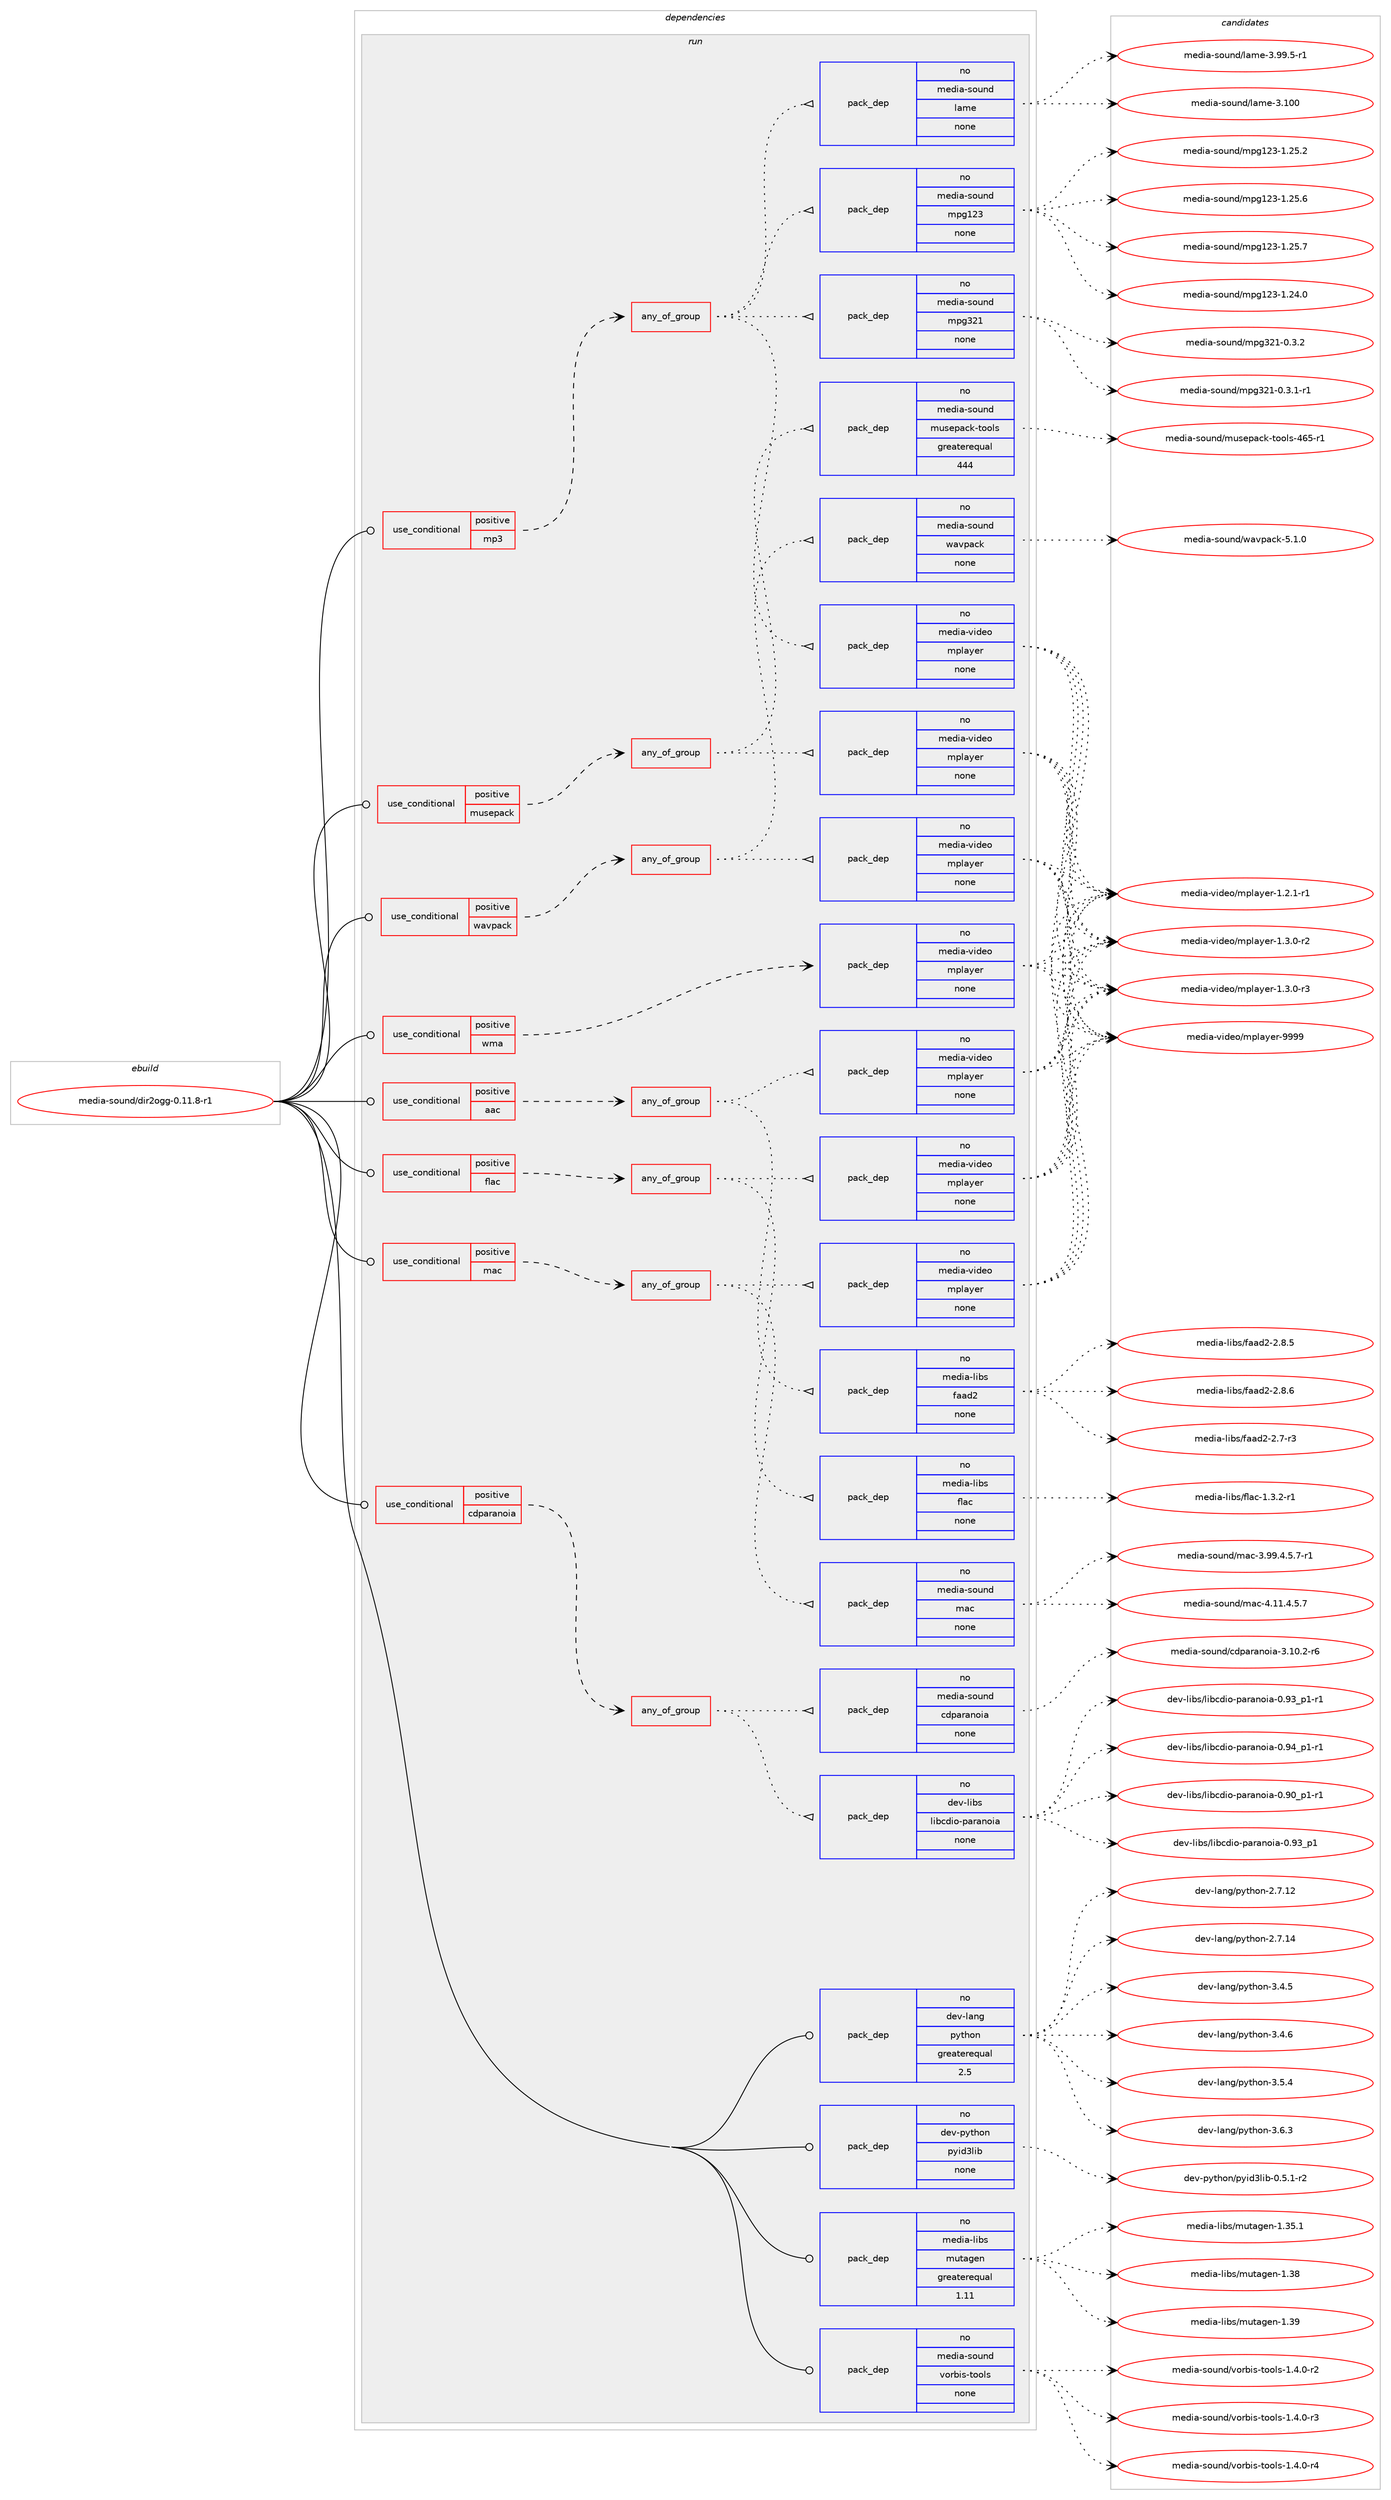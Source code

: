digraph prolog {

# *************
# Graph options
# *************

newrank=true;
concentrate=true;
compound=true;
graph [rankdir=LR,fontname=Helvetica,fontsize=10,ranksep=1.5];#, ranksep=2.5, nodesep=0.2];
edge  [arrowhead=vee];
node  [fontname=Helvetica,fontsize=10];

# **********
# The ebuild
# **********

subgraph cluster_leftcol {
color=gray;
rank=same;
label=<<i>ebuild</i>>;
id [label="media-sound/dir2ogg-0.11.8-r1", color=red, width=4, href="../media-sound/dir2ogg-0.11.8-r1.svg"];
}

# ****************
# The dependencies
# ****************

subgraph cluster_midcol {
color=gray;
label=<<i>dependencies</i>>;
subgraph cluster_compile {
fillcolor="#eeeeee";
style=filled;
label=<<i>compile</i>>;
}
subgraph cluster_compileandrun {
fillcolor="#eeeeee";
style=filled;
label=<<i>compile and run</i>>;
}
subgraph cluster_run {
fillcolor="#eeeeee";
style=filled;
label=<<i>run</i>>;
subgraph cond93256 {
dependency380250 [label=<<TABLE BORDER="0" CELLBORDER="1" CELLSPACING="0" CELLPADDING="4"><TR><TD ROWSPAN="3" CELLPADDING="10">use_conditional</TD></TR><TR><TD>positive</TD></TR><TR><TD>aac</TD></TR></TABLE>>, shape=none, color=red];
subgraph any5944 {
dependency380251 [label=<<TABLE BORDER="0" CELLBORDER="1" CELLSPACING="0" CELLPADDING="4"><TR><TD CELLPADDING="10">any_of_group</TD></TR></TABLE>>, shape=none, color=red];subgraph pack280889 {
dependency380252 [label=<<TABLE BORDER="0" CELLBORDER="1" CELLSPACING="0" CELLPADDING="4" WIDTH="220"><TR><TD ROWSPAN="6" CELLPADDING="30">pack_dep</TD></TR><TR><TD WIDTH="110">no</TD></TR><TR><TD>media-libs</TD></TR><TR><TD>faad2</TD></TR><TR><TD>none</TD></TR><TR><TD></TD></TR></TABLE>>, shape=none, color=blue];
}
dependency380251:e -> dependency380252:w [weight=20,style="dotted",arrowhead="oinv"];
subgraph pack280890 {
dependency380253 [label=<<TABLE BORDER="0" CELLBORDER="1" CELLSPACING="0" CELLPADDING="4" WIDTH="220"><TR><TD ROWSPAN="6" CELLPADDING="30">pack_dep</TD></TR><TR><TD WIDTH="110">no</TD></TR><TR><TD>media-video</TD></TR><TR><TD>mplayer</TD></TR><TR><TD>none</TD></TR><TR><TD></TD></TR></TABLE>>, shape=none, color=blue];
}
dependency380251:e -> dependency380253:w [weight=20,style="dotted",arrowhead="oinv"];
}
dependency380250:e -> dependency380251:w [weight=20,style="dashed",arrowhead="vee"];
}
id:e -> dependency380250:w [weight=20,style="solid",arrowhead="odot"];
subgraph cond93257 {
dependency380254 [label=<<TABLE BORDER="0" CELLBORDER="1" CELLSPACING="0" CELLPADDING="4"><TR><TD ROWSPAN="3" CELLPADDING="10">use_conditional</TD></TR><TR><TD>positive</TD></TR><TR><TD>cdparanoia</TD></TR></TABLE>>, shape=none, color=red];
subgraph any5945 {
dependency380255 [label=<<TABLE BORDER="0" CELLBORDER="1" CELLSPACING="0" CELLPADDING="4"><TR><TD CELLPADDING="10">any_of_group</TD></TR></TABLE>>, shape=none, color=red];subgraph pack280891 {
dependency380256 [label=<<TABLE BORDER="0" CELLBORDER="1" CELLSPACING="0" CELLPADDING="4" WIDTH="220"><TR><TD ROWSPAN="6" CELLPADDING="30">pack_dep</TD></TR><TR><TD WIDTH="110">no</TD></TR><TR><TD>dev-libs</TD></TR><TR><TD>libcdio-paranoia</TD></TR><TR><TD>none</TD></TR><TR><TD></TD></TR></TABLE>>, shape=none, color=blue];
}
dependency380255:e -> dependency380256:w [weight=20,style="dotted",arrowhead="oinv"];
subgraph pack280892 {
dependency380257 [label=<<TABLE BORDER="0" CELLBORDER="1" CELLSPACING="0" CELLPADDING="4" WIDTH="220"><TR><TD ROWSPAN="6" CELLPADDING="30">pack_dep</TD></TR><TR><TD WIDTH="110">no</TD></TR><TR><TD>media-sound</TD></TR><TR><TD>cdparanoia</TD></TR><TR><TD>none</TD></TR><TR><TD></TD></TR></TABLE>>, shape=none, color=blue];
}
dependency380255:e -> dependency380257:w [weight=20,style="dotted",arrowhead="oinv"];
}
dependency380254:e -> dependency380255:w [weight=20,style="dashed",arrowhead="vee"];
}
id:e -> dependency380254:w [weight=20,style="solid",arrowhead="odot"];
subgraph cond93258 {
dependency380258 [label=<<TABLE BORDER="0" CELLBORDER="1" CELLSPACING="0" CELLPADDING="4"><TR><TD ROWSPAN="3" CELLPADDING="10">use_conditional</TD></TR><TR><TD>positive</TD></TR><TR><TD>flac</TD></TR></TABLE>>, shape=none, color=red];
subgraph any5946 {
dependency380259 [label=<<TABLE BORDER="0" CELLBORDER="1" CELLSPACING="0" CELLPADDING="4"><TR><TD CELLPADDING="10">any_of_group</TD></TR></TABLE>>, shape=none, color=red];subgraph pack280893 {
dependency380260 [label=<<TABLE BORDER="0" CELLBORDER="1" CELLSPACING="0" CELLPADDING="4" WIDTH="220"><TR><TD ROWSPAN="6" CELLPADDING="30">pack_dep</TD></TR><TR><TD WIDTH="110">no</TD></TR><TR><TD>media-libs</TD></TR><TR><TD>flac</TD></TR><TR><TD>none</TD></TR><TR><TD></TD></TR></TABLE>>, shape=none, color=blue];
}
dependency380259:e -> dependency380260:w [weight=20,style="dotted",arrowhead="oinv"];
subgraph pack280894 {
dependency380261 [label=<<TABLE BORDER="0" CELLBORDER="1" CELLSPACING="0" CELLPADDING="4" WIDTH="220"><TR><TD ROWSPAN="6" CELLPADDING="30">pack_dep</TD></TR><TR><TD WIDTH="110">no</TD></TR><TR><TD>media-video</TD></TR><TR><TD>mplayer</TD></TR><TR><TD>none</TD></TR><TR><TD></TD></TR></TABLE>>, shape=none, color=blue];
}
dependency380259:e -> dependency380261:w [weight=20,style="dotted",arrowhead="oinv"];
}
dependency380258:e -> dependency380259:w [weight=20,style="dashed",arrowhead="vee"];
}
id:e -> dependency380258:w [weight=20,style="solid",arrowhead="odot"];
subgraph cond93259 {
dependency380262 [label=<<TABLE BORDER="0" CELLBORDER="1" CELLSPACING="0" CELLPADDING="4"><TR><TD ROWSPAN="3" CELLPADDING="10">use_conditional</TD></TR><TR><TD>positive</TD></TR><TR><TD>mac</TD></TR></TABLE>>, shape=none, color=red];
subgraph any5947 {
dependency380263 [label=<<TABLE BORDER="0" CELLBORDER="1" CELLSPACING="0" CELLPADDING="4"><TR><TD CELLPADDING="10">any_of_group</TD></TR></TABLE>>, shape=none, color=red];subgraph pack280895 {
dependency380264 [label=<<TABLE BORDER="0" CELLBORDER="1" CELLSPACING="0" CELLPADDING="4" WIDTH="220"><TR><TD ROWSPAN="6" CELLPADDING="30">pack_dep</TD></TR><TR><TD WIDTH="110">no</TD></TR><TR><TD>media-sound</TD></TR><TR><TD>mac</TD></TR><TR><TD>none</TD></TR><TR><TD></TD></TR></TABLE>>, shape=none, color=blue];
}
dependency380263:e -> dependency380264:w [weight=20,style="dotted",arrowhead="oinv"];
subgraph pack280896 {
dependency380265 [label=<<TABLE BORDER="0" CELLBORDER="1" CELLSPACING="0" CELLPADDING="4" WIDTH="220"><TR><TD ROWSPAN="6" CELLPADDING="30">pack_dep</TD></TR><TR><TD WIDTH="110">no</TD></TR><TR><TD>media-video</TD></TR><TR><TD>mplayer</TD></TR><TR><TD>none</TD></TR><TR><TD></TD></TR></TABLE>>, shape=none, color=blue];
}
dependency380263:e -> dependency380265:w [weight=20,style="dotted",arrowhead="oinv"];
}
dependency380262:e -> dependency380263:w [weight=20,style="dashed",arrowhead="vee"];
}
id:e -> dependency380262:w [weight=20,style="solid",arrowhead="odot"];
subgraph cond93260 {
dependency380266 [label=<<TABLE BORDER="0" CELLBORDER="1" CELLSPACING="0" CELLPADDING="4"><TR><TD ROWSPAN="3" CELLPADDING="10">use_conditional</TD></TR><TR><TD>positive</TD></TR><TR><TD>mp3</TD></TR></TABLE>>, shape=none, color=red];
subgraph any5948 {
dependency380267 [label=<<TABLE BORDER="0" CELLBORDER="1" CELLSPACING="0" CELLPADDING="4"><TR><TD CELLPADDING="10">any_of_group</TD></TR></TABLE>>, shape=none, color=red];subgraph pack280897 {
dependency380268 [label=<<TABLE BORDER="0" CELLBORDER="1" CELLSPACING="0" CELLPADDING="4" WIDTH="220"><TR><TD ROWSPAN="6" CELLPADDING="30">pack_dep</TD></TR><TR><TD WIDTH="110">no</TD></TR><TR><TD>media-sound</TD></TR><TR><TD>mpg123</TD></TR><TR><TD>none</TD></TR><TR><TD></TD></TR></TABLE>>, shape=none, color=blue];
}
dependency380267:e -> dependency380268:w [weight=20,style="dotted",arrowhead="oinv"];
subgraph pack280898 {
dependency380269 [label=<<TABLE BORDER="0" CELLBORDER="1" CELLSPACING="0" CELLPADDING="4" WIDTH="220"><TR><TD ROWSPAN="6" CELLPADDING="30">pack_dep</TD></TR><TR><TD WIDTH="110">no</TD></TR><TR><TD>media-sound</TD></TR><TR><TD>lame</TD></TR><TR><TD>none</TD></TR><TR><TD></TD></TR></TABLE>>, shape=none, color=blue];
}
dependency380267:e -> dependency380269:w [weight=20,style="dotted",arrowhead="oinv"];
subgraph pack280899 {
dependency380270 [label=<<TABLE BORDER="0" CELLBORDER="1" CELLSPACING="0" CELLPADDING="4" WIDTH="220"><TR><TD ROWSPAN="6" CELLPADDING="30">pack_dep</TD></TR><TR><TD WIDTH="110">no</TD></TR><TR><TD>media-video</TD></TR><TR><TD>mplayer</TD></TR><TR><TD>none</TD></TR><TR><TD></TD></TR></TABLE>>, shape=none, color=blue];
}
dependency380267:e -> dependency380270:w [weight=20,style="dotted",arrowhead="oinv"];
subgraph pack280900 {
dependency380271 [label=<<TABLE BORDER="0" CELLBORDER="1" CELLSPACING="0" CELLPADDING="4" WIDTH="220"><TR><TD ROWSPAN="6" CELLPADDING="30">pack_dep</TD></TR><TR><TD WIDTH="110">no</TD></TR><TR><TD>media-sound</TD></TR><TR><TD>mpg321</TD></TR><TR><TD>none</TD></TR><TR><TD></TD></TR></TABLE>>, shape=none, color=blue];
}
dependency380267:e -> dependency380271:w [weight=20,style="dotted",arrowhead="oinv"];
}
dependency380266:e -> dependency380267:w [weight=20,style="dashed",arrowhead="vee"];
}
id:e -> dependency380266:w [weight=20,style="solid",arrowhead="odot"];
subgraph cond93261 {
dependency380272 [label=<<TABLE BORDER="0" CELLBORDER="1" CELLSPACING="0" CELLPADDING="4"><TR><TD ROWSPAN="3" CELLPADDING="10">use_conditional</TD></TR><TR><TD>positive</TD></TR><TR><TD>musepack</TD></TR></TABLE>>, shape=none, color=red];
subgraph any5949 {
dependency380273 [label=<<TABLE BORDER="0" CELLBORDER="1" CELLSPACING="0" CELLPADDING="4"><TR><TD CELLPADDING="10">any_of_group</TD></TR></TABLE>>, shape=none, color=red];subgraph pack280901 {
dependency380274 [label=<<TABLE BORDER="0" CELLBORDER="1" CELLSPACING="0" CELLPADDING="4" WIDTH="220"><TR><TD ROWSPAN="6" CELLPADDING="30">pack_dep</TD></TR><TR><TD WIDTH="110">no</TD></TR><TR><TD>media-sound</TD></TR><TR><TD>musepack-tools</TD></TR><TR><TD>greaterequal</TD></TR><TR><TD>444</TD></TR></TABLE>>, shape=none, color=blue];
}
dependency380273:e -> dependency380274:w [weight=20,style="dotted",arrowhead="oinv"];
subgraph pack280902 {
dependency380275 [label=<<TABLE BORDER="0" CELLBORDER="1" CELLSPACING="0" CELLPADDING="4" WIDTH="220"><TR><TD ROWSPAN="6" CELLPADDING="30">pack_dep</TD></TR><TR><TD WIDTH="110">no</TD></TR><TR><TD>media-video</TD></TR><TR><TD>mplayer</TD></TR><TR><TD>none</TD></TR><TR><TD></TD></TR></TABLE>>, shape=none, color=blue];
}
dependency380273:e -> dependency380275:w [weight=20,style="dotted",arrowhead="oinv"];
}
dependency380272:e -> dependency380273:w [weight=20,style="dashed",arrowhead="vee"];
}
id:e -> dependency380272:w [weight=20,style="solid",arrowhead="odot"];
subgraph cond93262 {
dependency380276 [label=<<TABLE BORDER="0" CELLBORDER="1" CELLSPACING="0" CELLPADDING="4"><TR><TD ROWSPAN="3" CELLPADDING="10">use_conditional</TD></TR><TR><TD>positive</TD></TR><TR><TD>wavpack</TD></TR></TABLE>>, shape=none, color=red];
subgraph any5950 {
dependency380277 [label=<<TABLE BORDER="0" CELLBORDER="1" CELLSPACING="0" CELLPADDING="4"><TR><TD CELLPADDING="10">any_of_group</TD></TR></TABLE>>, shape=none, color=red];subgraph pack280903 {
dependency380278 [label=<<TABLE BORDER="0" CELLBORDER="1" CELLSPACING="0" CELLPADDING="4" WIDTH="220"><TR><TD ROWSPAN="6" CELLPADDING="30">pack_dep</TD></TR><TR><TD WIDTH="110">no</TD></TR><TR><TD>media-sound</TD></TR><TR><TD>wavpack</TD></TR><TR><TD>none</TD></TR><TR><TD></TD></TR></TABLE>>, shape=none, color=blue];
}
dependency380277:e -> dependency380278:w [weight=20,style="dotted",arrowhead="oinv"];
subgraph pack280904 {
dependency380279 [label=<<TABLE BORDER="0" CELLBORDER="1" CELLSPACING="0" CELLPADDING="4" WIDTH="220"><TR><TD ROWSPAN="6" CELLPADDING="30">pack_dep</TD></TR><TR><TD WIDTH="110">no</TD></TR><TR><TD>media-video</TD></TR><TR><TD>mplayer</TD></TR><TR><TD>none</TD></TR><TR><TD></TD></TR></TABLE>>, shape=none, color=blue];
}
dependency380277:e -> dependency380279:w [weight=20,style="dotted",arrowhead="oinv"];
}
dependency380276:e -> dependency380277:w [weight=20,style="dashed",arrowhead="vee"];
}
id:e -> dependency380276:w [weight=20,style="solid",arrowhead="odot"];
subgraph cond93263 {
dependency380280 [label=<<TABLE BORDER="0" CELLBORDER="1" CELLSPACING="0" CELLPADDING="4"><TR><TD ROWSPAN="3" CELLPADDING="10">use_conditional</TD></TR><TR><TD>positive</TD></TR><TR><TD>wma</TD></TR></TABLE>>, shape=none, color=red];
subgraph pack280905 {
dependency380281 [label=<<TABLE BORDER="0" CELLBORDER="1" CELLSPACING="0" CELLPADDING="4" WIDTH="220"><TR><TD ROWSPAN="6" CELLPADDING="30">pack_dep</TD></TR><TR><TD WIDTH="110">no</TD></TR><TR><TD>media-video</TD></TR><TR><TD>mplayer</TD></TR><TR><TD>none</TD></TR><TR><TD></TD></TR></TABLE>>, shape=none, color=blue];
}
dependency380280:e -> dependency380281:w [weight=20,style="dashed",arrowhead="vee"];
}
id:e -> dependency380280:w [weight=20,style="solid",arrowhead="odot"];
subgraph pack280906 {
dependency380282 [label=<<TABLE BORDER="0" CELLBORDER="1" CELLSPACING="0" CELLPADDING="4" WIDTH="220"><TR><TD ROWSPAN="6" CELLPADDING="30">pack_dep</TD></TR><TR><TD WIDTH="110">no</TD></TR><TR><TD>dev-lang</TD></TR><TR><TD>python</TD></TR><TR><TD>greaterequal</TD></TR><TR><TD>2.5</TD></TR></TABLE>>, shape=none, color=blue];
}
id:e -> dependency380282:w [weight=20,style="solid",arrowhead="odot"];
subgraph pack280907 {
dependency380283 [label=<<TABLE BORDER="0" CELLBORDER="1" CELLSPACING="0" CELLPADDING="4" WIDTH="220"><TR><TD ROWSPAN="6" CELLPADDING="30">pack_dep</TD></TR><TR><TD WIDTH="110">no</TD></TR><TR><TD>dev-python</TD></TR><TR><TD>pyid3lib</TD></TR><TR><TD>none</TD></TR><TR><TD></TD></TR></TABLE>>, shape=none, color=blue];
}
id:e -> dependency380283:w [weight=20,style="solid",arrowhead="odot"];
subgraph pack280908 {
dependency380284 [label=<<TABLE BORDER="0" CELLBORDER="1" CELLSPACING="0" CELLPADDING="4" WIDTH="220"><TR><TD ROWSPAN="6" CELLPADDING="30">pack_dep</TD></TR><TR><TD WIDTH="110">no</TD></TR><TR><TD>media-libs</TD></TR><TR><TD>mutagen</TD></TR><TR><TD>greaterequal</TD></TR><TR><TD>1.11</TD></TR></TABLE>>, shape=none, color=blue];
}
id:e -> dependency380284:w [weight=20,style="solid",arrowhead="odot"];
subgraph pack280909 {
dependency380285 [label=<<TABLE BORDER="0" CELLBORDER="1" CELLSPACING="0" CELLPADDING="4" WIDTH="220"><TR><TD ROWSPAN="6" CELLPADDING="30">pack_dep</TD></TR><TR><TD WIDTH="110">no</TD></TR><TR><TD>media-sound</TD></TR><TR><TD>vorbis-tools</TD></TR><TR><TD>none</TD></TR><TR><TD></TD></TR></TABLE>>, shape=none, color=blue];
}
id:e -> dependency380285:w [weight=20,style="solid",arrowhead="odot"];
}
}

# **************
# The candidates
# **************

subgraph cluster_choices {
rank=same;
color=gray;
label=<<i>candidates</i>>;

subgraph choice280889 {
color=black;
nodesep=1;
choice10910110010597451081059811547102979710050455046554511451 [label="media-libs/faad2-2.7-r3", color=red, width=4,href="../media-libs/faad2-2.7-r3.svg"];
choice10910110010597451081059811547102979710050455046564653 [label="media-libs/faad2-2.8.5", color=red, width=4,href="../media-libs/faad2-2.8.5.svg"];
choice10910110010597451081059811547102979710050455046564654 [label="media-libs/faad2-2.8.6", color=red, width=4,href="../media-libs/faad2-2.8.6.svg"];
dependency380252:e -> choice10910110010597451081059811547102979710050455046554511451:w [style=dotted,weight="100"];
dependency380252:e -> choice10910110010597451081059811547102979710050455046564653:w [style=dotted,weight="100"];
dependency380252:e -> choice10910110010597451081059811547102979710050455046564654:w [style=dotted,weight="100"];
}
subgraph choice280890 {
color=black;
nodesep=1;
choice109101100105974511810510010111147109112108971211011144549465046494511449 [label="media-video/mplayer-1.2.1-r1", color=red, width=4,href="../media-video/mplayer-1.2.1-r1.svg"];
choice109101100105974511810510010111147109112108971211011144549465146484511450 [label="media-video/mplayer-1.3.0-r2", color=red, width=4,href="../media-video/mplayer-1.3.0-r2.svg"];
choice109101100105974511810510010111147109112108971211011144549465146484511451 [label="media-video/mplayer-1.3.0-r3", color=red, width=4,href="../media-video/mplayer-1.3.0-r3.svg"];
choice109101100105974511810510010111147109112108971211011144557575757 [label="media-video/mplayer-9999", color=red, width=4,href="../media-video/mplayer-9999.svg"];
dependency380253:e -> choice109101100105974511810510010111147109112108971211011144549465046494511449:w [style=dotted,weight="100"];
dependency380253:e -> choice109101100105974511810510010111147109112108971211011144549465146484511450:w [style=dotted,weight="100"];
dependency380253:e -> choice109101100105974511810510010111147109112108971211011144549465146484511451:w [style=dotted,weight="100"];
dependency380253:e -> choice109101100105974511810510010111147109112108971211011144557575757:w [style=dotted,weight="100"];
}
subgraph choice280891 {
color=black;
nodesep=1;
choice100101118451081059811547108105989910010511145112971149711011110597454846574895112494511449 [label="dev-libs/libcdio-paranoia-0.90_p1-r1", color=red, width=4,href="../dev-libs/libcdio-paranoia-0.90_p1-r1.svg"];
choice10010111845108105981154710810598991001051114511297114971101111059745484657519511249 [label="dev-libs/libcdio-paranoia-0.93_p1", color=red, width=4,href="../dev-libs/libcdio-paranoia-0.93_p1.svg"];
choice100101118451081059811547108105989910010511145112971149711011110597454846575195112494511449 [label="dev-libs/libcdio-paranoia-0.93_p1-r1", color=red, width=4,href="../dev-libs/libcdio-paranoia-0.93_p1-r1.svg"];
choice100101118451081059811547108105989910010511145112971149711011110597454846575295112494511449 [label="dev-libs/libcdio-paranoia-0.94_p1-r1", color=red, width=4,href="../dev-libs/libcdio-paranoia-0.94_p1-r1.svg"];
dependency380256:e -> choice100101118451081059811547108105989910010511145112971149711011110597454846574895112494511449:w [style=dotted,weight="100"];
dependency380256:e -> choice10010111845108105981154710810598991001051114511297114971101111059745484657519511249:w [style=dotted,weight="100"];
dependency380256:e -> choice100101118451081059811547108105989910010511145112971149711011110597454846575195112494511449:w [style=dotted,weight="100"];
dependency380256:e -> choice100101118451081059811547108105989910010511145112971149711011110597454846575295112494511449:w [style=dotted,weight="100"];
}
subgraph choice280892 {
color=black;
nodesep=1;
choice10910110010597451151111171101004799100112971149711011110597455146494846504511454 [label="media-sound/cdparanoia-3.10.2-r6", color=red, width=4,href="../media-sound/cdparanoia-3.10.2-r6.svg"];
dependency380257:e -> choice10910110010597451151111171101004799100112971149711011110597455146494846504511454:w [style=dotted,weight="100"];
}
subgraph choice280893 {
color=black;
nodesep=1;
choice1091011001059745108105981154710210897994549465146504511449 [label="media-libs/flac-1.3.2-r1", color=red, width=4,href="../media-libs/flac-1.3.2-r1.svg"];
dependency380260:e -> choice1091011001059745108105981154710210897994549465146504511449:w [style=dotted,weight="100"];
}
subgraph choice280894 {
color=black;
nodesep=1;
choice109101100105974511810510010111147109112108971211011144549465046494511449 [label="media-video/mplayer-1.2.1-r1", color=red, width=4,href="../media-video/mplayer-1.2.1-r1.svg"];
choice109101100105974511810510010111147109112108971211011144549465146484511450 [label="media-video/mplayer-1.3.0-r2", color=red, width=4,href="../media-video/mplayer-1.3.0-r2.svg"];
choice109101100105974511810510010111147109112108971211011144549465146484511451 [label="media-video/mplayer-1.3.0-r3", color=red, width=4,href="../media-video/mplayer-1.3.0-r3.svg"];
choice109101100105974511810510010111147109112108971211011144557575757 [label="media-video/mplayer-9999", color=red, width=4,href="../media-video/mplayer-9999.svg"];
dependency380261:e -> choice109101100105974511810510010111147109112108971211011144549465046494511449:w [style=dotted,weight="100"];
dependency380261:e -> choice109101100105974511810510010111147109112108971211011144549465146484511450:w [style=dotted,weight="100"];
dependency380261:e -> choice109101100105974511810510010111147109112108971211011144549465146484511451:w [style=dotted,weight="100"];
dependency380261:e -> choice109101100105974511810510010111147109112108971211011144557575757:w [style=dotted,weight="100"];
}
subgraph choice280895 {
color=black;
nodesep=1;
choice109101100105974511511111711010047109979945514657574652465346554511449 [label="media-sound/mac-3.99.4.5.7-r1", color=red, width=4,href="../media-sound/mac-3.99.4.5.7-r1.svg"];
choice10910110010597451151111171101004710997994552464949465246534655 [label="media-sound/mac-4.11.4.5.7", color=red, width=4,href="../media-sound/mac-4.11.4.5.7.svg"];
dependency380264:e -> choice109101100105974511511111711010047109979945514657574652465346554511449:w [style=dotted,weight="100"];
dependency380264:e -> choice10910110010597451151111171101004710997994552464949465246534655:w [style=dotted,weight="100"];
}
subgraph choice280896 {
color=black;
nodesep=1;
choice109101100105974511810510010111147109112108971211011144549465046494511449 [label="media-video/mplayer-1.2.1-r1", color=red, width=4,href="../media-video/mplayer-1.2.1-r1.svg"];
choice109101100105974511810510010111147109112108971211011144549465146484511450 [label="media-video/mplayer-1.3.0-r2", color=red, width=4,href="../media-video/mplayer-1.3.0-r2.svg"];
choice109101100105974511810510010111147109112108971211011144549465146484511451 [label="media-video/mplayer-1.3.0-r3", color=red, width=4,href="../media-video/mplayer-1.3.0-r3.svg"];
choice109101100105974511810510010111147109112108971211011144557575757 [label="media-video/mplayer-9999", color=red, width=4,href="../media-video/mplayer-9999.svg"];
dependency380265:e -> choice109101100105974511810510010111147109112108971211011144549465046494511449:w [style=dotted,weight="100"];
dependency380265:e -> choice109101100105974511810510010111147109112108971211011144549465146484511450:w [style=dotted,weight="100"];
dependency380265:e -> choice109101100105974511810510010111147109112108971211011144549465146484511451:w [style=dotted,weight="100"];
dependency380265:e -> choice109101100105974511810510010111147109112108971211011144557575757:w [style=dotted,weight="100"];
}
subgraph choice280897 {
color=black;
nodesep=1;
choice10910110010597451151111171101004710911210349505145494650524648 [label="media-sound/mpg123-1.24.0", color=red, width=4,href="../media-sound/mpg123-1.24.0.svg"];
choice10910110010597451151111171101004710911210349505145494650534650 [label="media-sound/mpg123-1.25.2", color=red, width=4,href="../media-sound/mpg123-1.25.2.svg"];
choice10910110010597451151111171101004710911210349505145494650534654 [label="media-sound/mpg123-1.25.6", color=red, width=4,href="../media-sound/mpg123-1.25.6.svg"];
choice10910110010597451151111171101004710911210349505145494650534655 [label="media-sound/mpg123-1.25.7", color=red, width=4,href="../media-sound/mpg123-1.25.7.svg"];
dependency380268:e -> choice10910110010597451151111171101004710911210349505145494650524648:w [style=dotted,weight="100"];
dependency380268:e -> choice10910110010597451151111171101004710911210349505145494650534650:w [style=dotted,weight="100"];
dependency380268:e -> choice10910110010597451151111171101004710911210349505145494650534654:w [style=dotted,weight="100"];
dependency380268:e -> choice10910110010597451151111171101004710911210349505145494650534655:w [style=dotted,weight="100"];
}
subgraph choice280898 {
color=black;
nodesep=1;
choice10910110010597451151111171101004710897109101455146494848 [label="media-sound/lame-3.100", color=red, width=4,href="../media-sound/lame-3.100.svg"];
choice10910110010597451151111171101004710897109101455146575746534511449 [label="media-sound/lame-3.99.5-r1", color=red, width=4,href="../media-sound/lame-3.99.5-r1.svg"];
dependency380269:e -> choice10910110010597451151111171101004710897109101455146494848:w [style=dotted,weight="100"];
dependency380269:e -> choice10910110010597451151111171101004710897109101455146575746534511449:w [style=dotted,weight="100"];
}
subgraph choice280899 {
color=black;
nodesep=1;
choice109101100105974511810510010111147109112108971211011144549465046494511449 [label="media-video/mplayer-1.2.1-r1", color=red, width=4,href="../media-video/mplayer-1.2.1-r1.svg"];
choice109101100105974511810510010111147109112108971211011144549465146484511450 [label="media-video/mplayer-1.3.0-r2", color=red, width=4,href="../media-video/mplayer-1.3.0-r2.svg"];
choice109101100105974511810510010111147109112108971211011144549465146484511451 [label="media-video/mplayer-1.3.0-r3", color=red, width=4,href="../media-video/mplayer-1.3.0-r3.svg"];
choice109101100105974511810510010111147109112108971211011144557575757 [label="media-video/mplayer-9999", color=red, width=4,href="../media-video/mplayer-9999.svg"];
dependency380270:e -> choice109101100105974511810510010111147109112108971211011144549465046494511449:w [style=dotted,weight="100"];
dependency380270:e -> choice109101100105974511810510010111147109112108971211011144549465146484511450:w [style=dotted,weight="100"];
dependency380270:e -> choice109101100105974511810510010111147109112108971211011144549465146484511451:w [style=dotted,weight="100"];
dependency380270:e -> choice109101100105974511810510010111147109112108971211011144557575757:w [style=dotted,weight="100"];
}
subgraph choice280900 {
color=black;
nodesep=1;
choice1091011001059745115111117110100471091121035150494548465146494511449 [label="media-sound/mpg321-0.3.1-r1", color=red, width=4,href="../media-sound/mpg321-0.3.1-r1.svg"];
choice109101100105974511511111711010047109112103515049454846514650 [label="media-sound/mpg321-0.3.2", color=red, width=4,href="../media-sound/mpg321-0.3.2.svg"];
dependency380271:e -> choice1091011001059745115111117110100471091121035150494548465146494511449:w [style=dotted,weight="100"];
dependency380271:e -> choice109101100105974511511111711010047109112103515049454846514650:w [style=dotted,weight="100"];
}
subgraph choice280901 {
color=black;
nodesep=1;
choice109101100105974511511111711010047109117115101112979910745116111111108115455254534511449 [label="media-sound/musepack-tools-465-r1", color=red, width=4,href="../media-sound/musepack-tools-465-r1.svg"];
dependency380274:e -> choice109101100105974511511111711010047109117115101112979910745116111111108115455254534511449:w [style=dotted,weight="100"];
}
subgraph choice280902 {
color=black;
nodesep=1;
choice109101100105974511810510010111147109112108971211011144549465046494511449 [label="media-video/mplayer-1.2.1-r1", color=red, width=4,href="../media-video/mplayer-1.2.1-r1.svg"];
choice109101100105974511810510010111147109112108971211011144549465146484511450 [label="media-video/mplayer-1.3.0-r2", color=red, width=4,href="../media-video/mplayer-1.3.0-r2.svg"];
choice109101100105974511810510010111147109112108971211011144549465146484511451 [label="media-video/mplayer-1.3.0-r3", color=red, width=4,href="../media-video/mplayer-1.3.0-r3.svg"];
choice109101100105974511810510010111147109112108971211011144557575757 [label="media-video/mplayer-9999", color=red, width=4,href="../media-video/mplayer-9999.svg"];
dependency380275:e -> choice109101100105974511810510010111147109112108971211011144549465046494511449:w [style=dotted,weight="100"];
dependency380275:e -> choice109101100105974511810510010111147109112108971211011144549465146484511450:w [style=dotted,weight="100"];
dependency380275:e -> choice109101100105974511810510010111147109112108971211011144549465146484511451:w [style=dotted,weight="100"];
dependency380275:e -> choice109101100105974511810510010111147109112108971211011144557575757:w [style=dotted,weight="100"];
}
subgraph choice280903 {
color=black;
nodesep=1;
choice109101100105974511511111711010047119971181129799107455346494648 [label="media-sound/wavpack-5.1.0", color=red, width=4,href="../media-sound/wavpack-5.1.0.svg"];
dependency380278:e -> choice109101100105974511511111711010047119971181129799107455346494648:w [style=dotted,weight="100"];
}
subgraph choice280904 {
color=black;
nodesep=1;
choice109101100105974511810510010111147109112108971211011144549465046494511449 [label="media-video/mplayer-1.2.1-r1", color=red, width=4,href="../media-video/mplayer-1.2.1-r1.svg"];
choice109101100105974511810510010111147109112108971211011144549465146484511450 [label="media-video/mplayer-1.3.0-r2", color=red, width=4,href="../media-video/mplayer-1.3.0-r2.svg"];
choice109101100105974511810510010111147109112108971211011144549465146484511451 [label="media-video/mplayer-1.3.0-r3", color=red, width=4,href="../media-video/mplayer-1.3.0-r3.svg"];
choice109101100105974511810510010111147109112108971211011144557575757 [label="media-video/mplayer-9999", color=red, width=4,href="../media-video/mplayer-9999.svg"];
dependency380279:e -> choice109101100105974511810510010111147109112108971211011144549465046494511449:w [style=dotted,weight="100"];
dependency380279:e -> choice109101100105974511810510010111147109112108971211011144549465146484511450:w [style=dotted,weight="100"];
dependency380279:e -> choice109101100105974511810510010111147109112108971211011144549465146484511451:w [style=dotted,weight="100"];
dependency380279:e -> choice109101100105974511810510010111147109112108971211011144557575757:w [style=dotted,weight="100"];
}
subgraph choice280905 {
color=black;
nodesep=1;
choice109101100105974511810510010111147109112108971211011144549465046494511449 [label="media-video/mplayer-1.2.1-r1", color=red, width=4,href="../media-video/mplayer-1.2.1-r1.svg"];
choice109101100105974511810510010111147109112108971211011144549465146484511450 [label="media-video/mplayer-1.3.0-r2", color=red, width=4,href="../media-video/mplayer-1.3.0-r2.svg"];
choice109101100105974511810510010111147109112108971211011144549465146484511451 [label="media-video/mplayer-1.3.0-r3", color=red, width=4,href="../media-video/mplayer-1.3.0-r3.svg"];
choice109101100105974511810510010111147109112108971211011144557575757 [label="media-video/mplayer-9999", color=red, width=4,href="../media-video/mplayer-9999.svg"];
dependency380281:e -> choice109101100105974511810510010111147109112108971211011144549465046494511449:w [style=dotted,weight="100"];
dependency380281:e -> choice109101100105974511810510010111147109112108971211011144549465146484511450:w [style=dotted,weight="100"];
dependency380281:e -> choice109101100105974511810510010111147109112108971211011144549465146484511451:w [style=dotted,weight="100"];
dependency380281:e -> choice109101100105974511810510010111147109112108971211011144557575757:w [style=dotted,weight="100"];
}
subgraph choice280906 {
color=black;
nodesep=1;
choice10010111845108971101034711212111610411111045504655464950 [label="dev-lang/python-2.7.12", color=red, width=4,href="../dev-lang/python-2.7.12.svg"];
choice10010111845108971101034711212111610411111045504655464952 [label="dev-lang/python-2.7.14", color=red, width=4,href="../dev-lang/python-2.7.14.svg"];
choice100101118451089711010347112121116104111110455146524653 [label="dev-lang/python-3.4.5", color=red, width=4,href="../dev-lang/python-3.4.5.svg"];
choice100101118451089711010347112121116104111110455146524654 [label="dev-lang/python-3.4.6", color=red, width=4,href="../dev-lang/python-3.4.6.svg"];
choice100101118451089711010347112121116104111110455146534652 [label="dev-lang/python-3.5.4", color=red, width=4,href="../dev-lang/python-3.5.4.svg"];
choice100101118451089711010347112121116104111110455146544651 [label="dev-lang/python-3.6.3", color=red, width=4,href="../dev-lang/python-3.6.3.svg"];
dependency380282:e -> choice10010111845108971101034711212111610411111045504655464950:w [style=dotted,weight="100"];
dependency380282:e -> choice10010111845108971101034711212111610411111045504655464952:w [style=dotted,weight="100"];
dependency380282:e -> choice100101118451089711010347112121116104111110455146524653:w [style=dotted,weight="100"];
dependency380282:e -> choice100101118451089711010347112121116104111110455146524654:w [style=dotted,weight="100"];
dependency380282:e -> choice100101118451089711010347112121116104111110455146534652:w [style=dotted,weight="100"];
dependency380282:e -> choice100101118451089711010347112121116104111110455146544651:w [style=dotted,weight="100"];
}
subgraph choice280907 {
color=black;
nodesep=1;
choice100101118451121211161041111104711212110510051108105984548465346494511450 [label="dev-python/pyid3lib-0.5.1-r2", color=red, width=4,href="../dev-python/pyid3lib-0.5.1-r2.svg"];
dependency380283:e -> choice100101118451121211161041111104711212110510051108105984548465346494511450:w [style=dotted,weight="100"];
}
subgraph choice280908 {
color=black;
nodesep=1;
choice109101100105974510810598115471091171169710310111045494651534649 [label="media-libs/mutagen-1.35.1", color=red, width=4,href="../media-libs/mutagen-1.35.1.svg"];
choice10910110010597451081059811547109117116971031011104549465156 [label="media-libs/mutagen-1.38", color=red, width=4,href="../media-libs/mutagen-1.38.svg"];
choice10910110010597451081059811547109117116971031011104549465157 [label="media-libs/mutagen-1.39", color=red, width=4,href="../media-libs/mutagen-1.39.svg"];
dependency380284:e -> choice109101100105974510810598115471091171169710310111045494651534649:w [style=dotted,weight="100"];
dependency380284:e -> choice10910110010597451081059811547109117116971031011104549465156:w [style=dotted,weight="100"];
dependency380284:e -> choice10910110010597451081059811547109117116971031011104549465157:w [style=dotted,weight="100"];
}
subgraph choice280909 {
color=black;
nodesep=1;
choice10910110010597451151111171101004711811111498105115451161111111081154549465246484511450 [label="media-sound/vorbis-tools-1.4.0-r2", color=red, width=4,href="../media-sound/vorbis-tools-1.4.0-r2.svg"];
choice10910110010597451151111171101004711811111498105115451161111111081154549465246484511451 [label="media-sound/vorbis-tools-1.4.0-r3", color=red, width=4,href="../media-sound/vorbis-tools-1.4.0-r3.svg"];
choice10910110010597451151111171101004711811111498105115451161111111081154549465246484511452 [label="media-sound/vorbis-tools-1.4.0-r4", color=red, width=4,href="../media-sound/vorbis-tools-1.4.0-r4.svg"];
dependency380285:e -> choice10910110010597451151111171101004711811111498105115451161111111081154549465246484511450:w [style=dotted,weight="100"];
dependency380285:e -> choice10910110010597451151111171101004711811111498105115451161111111081154549465246484511451:w [style=dotted,weight="100"];
dependency380285:e -> choice10910110010597451151111171101004711811111498105115451161111111081154549465246484511452:w [style=dotted,weight="100"];
}
}

}

